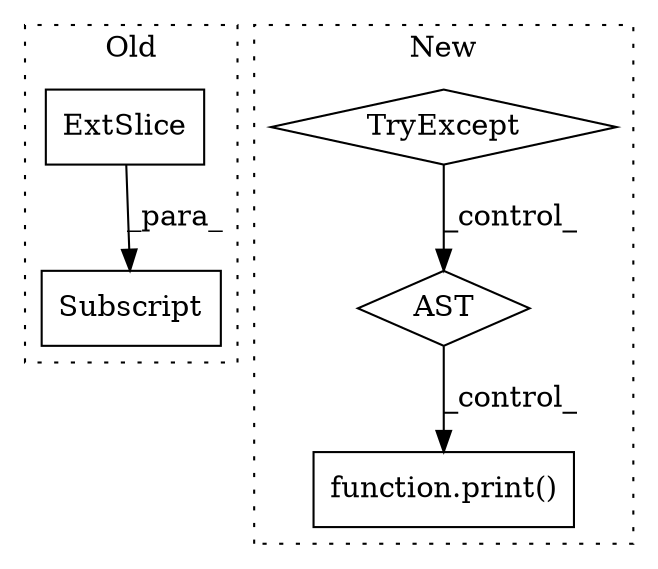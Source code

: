 digraph G {
subgraph cluster0 {
1 [label="ExtSlice" a="85" s="4136" l="4" shape="box"];
5 [label="Subscript" a="63" s="4136,0" l="10,0" shape="box"];
label = "Old";
style="dotted";
}
subgraph cluster1 {
2 [label="TryExcept" a="71" s="3866" l="21" shape="diamond"];
3 [label="AST" a="2" s="4500,0" l="6,0" shape="diamond"];
4 [label="function.print()" a="75" s="4524,4575" l="6,1" shape="box"];
label = "New";
style="dotted";
}
1 -> 5 [label="_para_"];
2 -> 3 [label="_control_"];
3 -> 4 [label="_control_"];
}